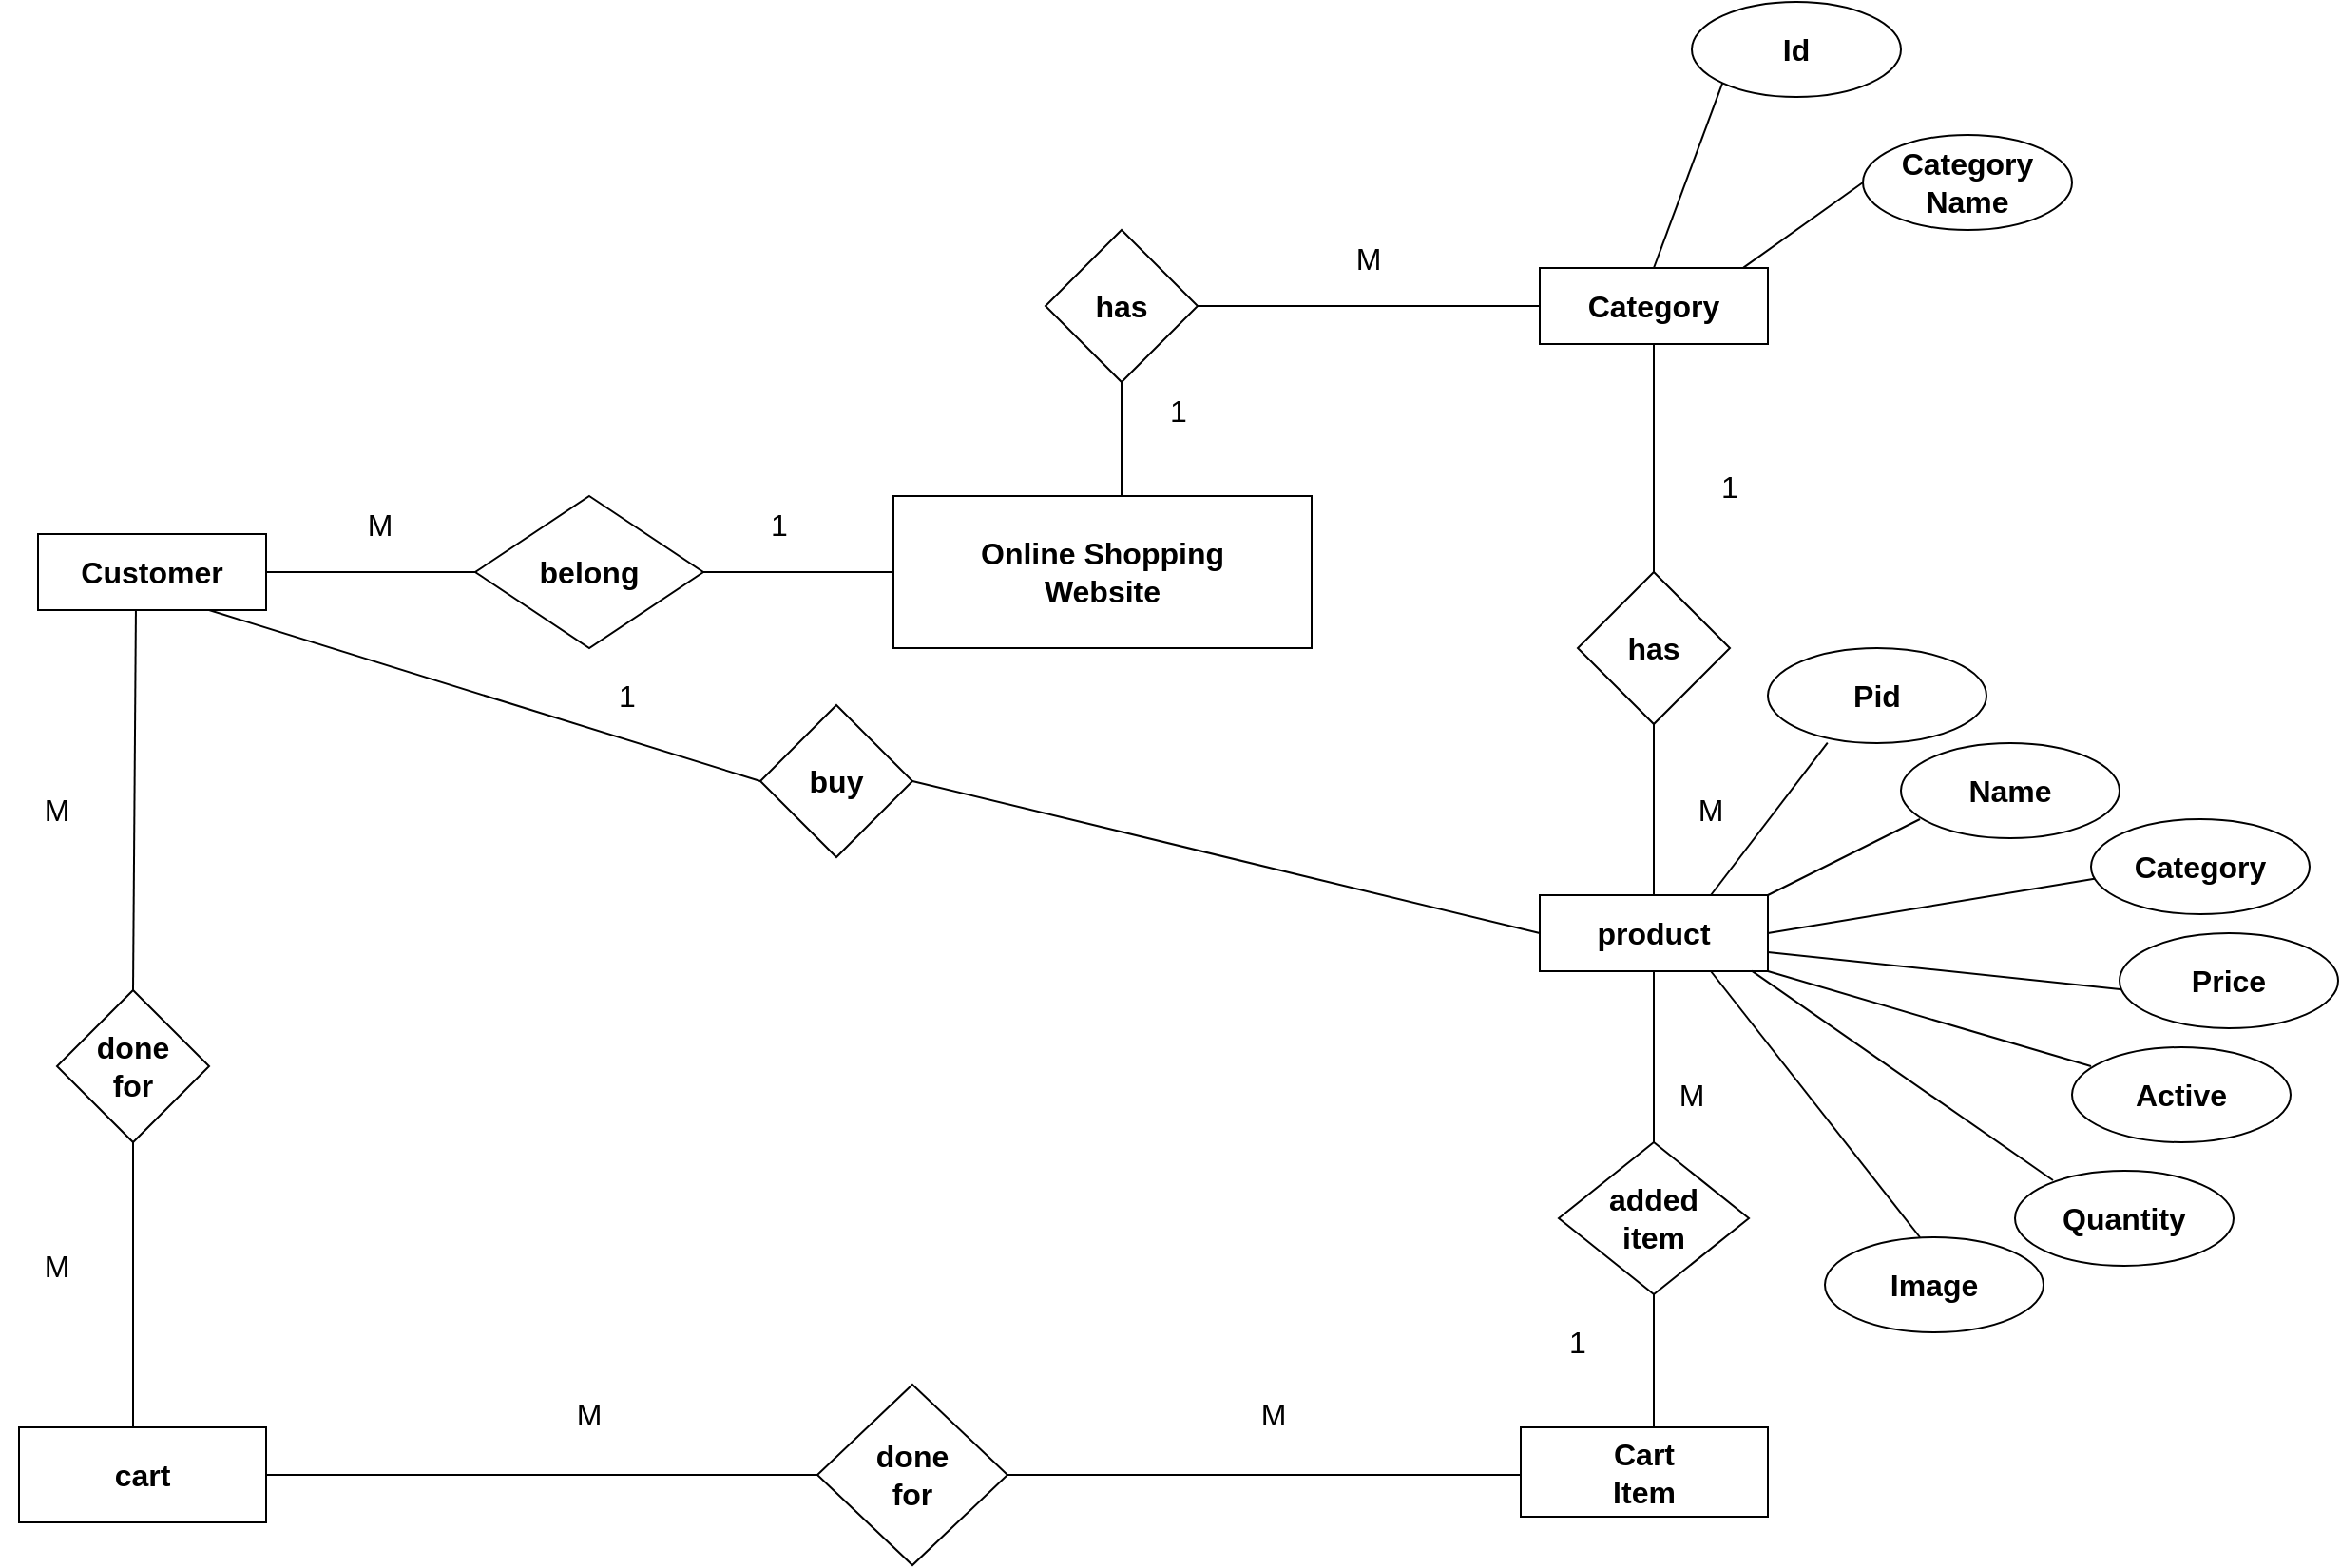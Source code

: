 <mxfile version="18.0.2" type="github">
  <diagram id="anVFt4ykGYceNuziveZ1" name="Page-1">
    <mxGraphModel dx="2586" dy="1944" grid="1" gridSize="10" guides="1" tooltips="1" connect="1" arrows="1" fold="1" page="1" pageScale="1" pageWidth="850" pageHeight="1100" math="0" shadow="0">
      <root>
        <mxCell id="0" />
        <mxCell id="1" parent="0" />
        <mxCell id="yYMZbEtgyaG03sluP8aX-1" value="&lt;b&gt;&lt;font style=&quot;font-size: 16px;&quot;&gt;Category&lt;/font&gt;&lt;/b&gt;" style="rounded=0;whiteSpace=wrap;html=1;" vertex="1" parent="1">
          <mxGeometry x="720" y="40" width="120" height="40" as="geometry" />
        </mxCell>
        <mxCell id="yYMZbEtgyaG03sluP8aX-2" value="&lt;b style=&quot;&quot;&gt;Online Shopping&lt;br&gt;Website&lt;/b&gt;" style="rounded=0;whiteSpace=wrap;html=1;fontSize=16;" vertex="1" parent="1">
          <mxGeometry x="380" y="160" width="220" height="80" as="geometry" />
        </mxCell>
        <mxCell id="yYMZbEtgyaG03sluP8aX-3" value="&lt;b&gt;belong&lt;/b&gt;" style="rhombus;whiteSpace=wrap;html=1;fontSize=16;" vertex="1" parent="1">
          <mxGeometry x="160" y="160" width="120" height="80" as="geometry" />
        </mxCell>
        <mxCell id="yYMZbEtgyaG03sluP8aX-4" value="" style="endArrow=none;html=1;rounded=0;fontSize=16;entryX=0;entryY=0.5;entryDx=0;entryDy=0;exitX=1;exitY=0.5;exitDx=0;exitDy=0;" edge="1" parent="1" source="yYMZbEtgyaG03sluP8aX-3" target="yYMZbEtgyaG03sluP8aX-2">
          <mxGeometry width="50" height="50" relative="1" as="geometry">
            <mxPoint x="290" y="230" as="sourcePoint" />
            <mxPoint x="340" y="180" as="targetPoint" />
          </mxGeometry>
        </mxCell>
        <mxCell id="yYMZbEtgyaG03sluP8aX-5" value="" style="endArrow=none;html=1;rounded=0;fontSize=16;entryX=0;entryY=0.5;entryDx=0;entryDy=0;" edge="1" parent="1" target="yYMZbEtgyaG03sluP8aX-3">
          <mxGeometry width="50" height="50" relative="1" as="geometry">
            <mxPoint x="50" y="200" as="sourcePoint" />
            <mxPoint x="160" y="170" as="targetPoint" />
          </mxGeometry>
        </mxCell>
        <mxCell id="yYMZbEtgyaG03sluP8aX-6" value="&lt;b&gt;Customer&lt;/b&gt;" style="rounded=0;whiteSpace=wrap;html=1;fontSize=16;" vertex="1" parent="1">
          <mxGeometry x="-70" y="180" width="120" height="40" as="geometry" />
        </mxCell>
        <mxCell id="yYMZbEtgyaG03sluP8aX-8" value="" style="endArrow=none;html=1;rounded=0;fontSize=16;entryX=0;entryY=0.5;entryDx=0;entryDy=0;" edge="1" parent="1" target="yYMZbEtgyaG03sluP8aX-1">
          <mxGeometry width="50" height="50" relative="1" as="geometry">
            <mxPoint x="540" y="60" as="sourcePoint" />
            <mxPoint x="630" y="30" as="targetPoint" />
          </mxGeometry>
        </mxCell>
        <mxCell id="yYMZbEtgyaG03sluP8aX-9" value="&lt;b&gt;has&lt;/b&gt;" style="rhombus;whiteSpace=wrap;html=1;fontSize=16;" vertex="1" parent="1">
          <mxGeometry x="460" y="20" width="80" height="80" as="geometry" />
        </mxCell>
        <mxCell id="yYMZbEtgyaG03sluP8aX-12" value="" style="endArrow=none;html=1;rounded=0;fontSize=16;entryX=0.5;entryY=1;entryDx=0;entryDy=0;" edge="1" parent="1" target="yYMZbEtgyaG03sluP8aX-9">
          <mxGeometry width="50" height="50" relative="1" as="geometry">
            <mxPoint x="500" y="160" as="sourcePoint" />
            <mxPoint x="240" y="20" as="targetPoint" />
          </mxGeometry>
        </mxCell>
        <mxCell id="yYMZbEtgyaG03sluP8aX-15" value="" style="endArrow=none;html=1;rounded=0;fontSize=16;entryX=0.5;entryY=1;entryDx=0;entryDy=0;" edge="1" parent="1" target="yYMZbEtgyaG03sluP8aX-1">
          <mxGeometry width="50" height="50" relative="1" as="geometry">
            <mxPoint x="780" y="200" as="sourcePoint" />
            <mxPoint x="780" y="120" as="targetPoint" />
          </mxGeometry>
        </mxCell>
        <mxCell id="yYMZbEtgyaG03sluP8aX-16" value="&lt;b&gt;has&lt;/b&gt;" style="rhombus;whiteSpace=wrap;html=1;fontSize=16;" vertex="1" parent="1">
          <mxGeometry x="740" y="200" width="80" height="80" as="geometry" />
        </mxCell>
        <mxCell id="yYMZbEtgyaG03sluP8aX-17" value="&lt;b&gt;product&lt;/b&gt;" style="rounded=0;whiteSpace=wrap;html=1;fontSize=16;" vertex="1" parent="1">
          <mxGeometry x="720" y="370" width="120" height="40" as="geometry" />
        </mxCell>
        <mxCell id="yYMZbEtgyaG03sluP8aX-18" value="" style="endArrow=none;html=1;rounded=0;fontSize=16;entryX=0.5;entryY=1;entryDx=0;entryDy=0;exitX=0.5;exitY=0;exitDx=0;exitDy=0;" edge="1" parent="1" source="yYMZbEtgyaG03sluP8aX-17" target="yYMZbEtgyaG03sluP8aX-16">
          <mxGeometry width="50" height="50" relative="1" as="geometry">
            <mxPoint x="530" y="420" as="sourcePoint" />
            <mxPoint x="580" y="370" as="targetPoint" />
          </mxGeometry>
        </mxCell>
        <mxCell id="yYMZbEtgyaG03sluP8aX-19" value="" style="endArrow=none;html=1;rounded=0;fontSize=16;entryX=0;entryY=0.5;entryDx=0;entryDy=0;exitX=1;exitY=0.5;exitDx=0;exitDy=0;" edge="1" parent="1" source="yYMZbEtgyaG03sluP8aX-20" target="yYMZbEtgyaG03sluP8aX-17">
          <mxGeometry width="50" height="50" relative="1" as="geometry">
            <mxPoint x="380" y="340" as="sourcePoint" />
            <mxPoint x="100" y="270" as="targetPoint" />
          </mxGeometry>
        </mxCell>
        <mxCell id="yYMZbEtgyaG03sluP8aX-20" value="&lt;b&gt;buy&lt;/b&gt;" style="rhombus;whiteSpace=wrap;html=1;fontSize=16;" vertex="1" parent="1">
          <mxGeometry x="310" y="270" width="80" height="80" as="geometry" />
        </mxCell>
        <mxCell id="yYMZbEtgyaG03sluP8aX-21" value="" style="endArrow=none;html=1;rounded=0;fontSize=16;entryX=0.75;entryY=1;entryDx=0;entryDy=0;exitX=0;exitY=0.5;exitDx=0;exitDy=0;" edge="1" parent="1" source="yYMZbEtgyaG03sluP8aX-20" target="yYMZbEtgyaG03sluP8aX-6">
          <mxGeometry width="50" height="50" relative="1" as="geometry">
            <mxPoint x="-80" y="370" as="sourcePoint" />
            <mxPoint x="-30" y="320" as="targetPoint" />
          </mxGeometry>
        </mxCell>
        <mxCell id="yYMZbEtgyaG03sluP8aX-22" value="" style="endArrow=none;html=1;rounded=0;fontSize=16;entryX=0.429;entryY=0.996;entryDx=0;entryDy=0;entryPerimeter=0;exitX=0.5;exitY=0;exitDx=0;exitDy=0;" edge="1" parent="1" source="yYMZbEtgyaG03sluP8aX-23" target="yYMZbEtgyaG03sluP8aX-6">
          <mxGeometry width="50" height="50" relative="1" as="geometry">
            <mxPoint x="-23" y="380" as="sourcePoint" />
            <mxPoint y="320" as="targetPoint" />
          </mxGeometry>
        </mxCell>
        <mxCell id="yYMZbEtgyaG03sluP8aX-23" value="&lt;b&gt;done&lt;br&gt;for&lt;/b&gt;" style="rhombus;whiteSpace=wrap;html=1;fontSize=16;" vertex="1" parent="1">
          <mxGeometry x="-60" y="420" width="80" height="80" as="geometry" />
        </mxCell>
        <mxCell id="yYMZbEtgyaG03sluP8aX-24" value="" style="endArrow=none;html=1;rounded=0;fontSize=16;entryX=0.5;entryY=1;entryDx=0;entryDy=0;" edge="1" parent="1" target="yYMZbEtgyaG03sluP8aX-23">
          <mxGeometry width="50" height="50" relative="1" as="geometry">
            <mxPoint x="-20" y="650" as="sourcePoint" />
            <mxPoint x="-10" y="530" as="targetPoint" />
          </mxGeometry>
        </mxCell>
        <mxCell id="yYMZbEtgyaG03sluP8aX-25" value="" style="endArrow=none;html=1;rounded=0;fontSize=16;entryX=0.5;entryY=1;entryDx=0;entryDy=0;startArrow=none;" edge="1" parent="1" source="yYMZbEtgyaG03sluP8aX-26" target="yYMZbEtgyaG03sluP8aX-17">
          <mxGeometry width="50" height="50" relative="1" as="geometry">
            <mxPoint x="780" y="560" as="sourcePoint" />
            <mxPoint x="800" y="450" as="targetPoint" />
          </mxGeometry>
        </mxCell>
        <mxCell id="yYMZbEtgyaG03sluP8aX-26" value="&lt;b&gt;added&lt;br&gt;item&lt;/b&gt;" style="rhombus;whiteSpace=wrap;html=1;fontSize=16;" vertex="1" parent="1">
          <mxGeometry x="730" y="500" width="100" height="80" as="geometry" />
        </mxCell>
        <mxCell id="yYMZbEtgyaG03sluP8aX-28" value="" style="endArrow=none;html=1;rounded=0;fontSize=16;entryX=0.5;entryY=1;entryDx=0;entryDy=0;" edge="1" parent="1" target="yYMZbEtgyaG03sluP8aX-26">
          <mxGeometry width="50" height="50" relative="1" as="geometry">
            <mxPoint x="780" y="650" as="sourcePoint" />
            <mxPoint x="690" y="620" as="targetPoint" />
          </mxGeometry>
        </mxCell>
        <mxCell id="yYMZbEtgyaG03sluP8aX-29" value="" style="endArrow=none;html=1;rounded=0;fontSize=16;entryX=0;entryY=0.5;entryDx=0;entryDy=0;exitX=1;exitY=0.5;exitDx=0;exitDy=0;" edge="1" parent="1" source="yYMZbEtgyaG03sluP8aX-30" target="yYMZbEtgyaG03sluP8aX-32">
          <mxGeometry width="50" height="50" relative="1" as="geometry">
            <mxPoint x="60" y="680" as="sourcePoint" />
            <mxPoint x="340" y="680" as="targetPoint" />
          </mxGeometry>
        </mxCell>
        <mxCell id="yYMZbEtgyaG03sluP8aX-30" value="&lt;b&gt;&lt;font style=&quot;font-size: 16px;&quot;&gt;cart&lt;/font&gt;&lt;/b&gt;" style="rounded=0;whiteSpace=wrap;html=1;fontSize=16;" vertex="1" parent="1">
          <mxGeometry x="-80" y="650" width="130" height="50" as="geometry" />
        </mxCell>
        <mxCell id="yYMZbEtgyaG03sluP8aX-32" value="&lt;b&gt;done&lt;br&gt;for&lt;/b&gt;" style="rhombus;whiteSpace=wrap;html=1;fontSize=16;" vertex="1" parent="1">
          <mxGeometry x="340" y="627.5" width="100" height="95" as="geometry" />
        </mxCell>
        <mxCell id="yYMZbEtgyaG03sluP8aX-34" value="" style="endArrow=none;html=1;rounded=0;fontSize=16;exitX=1;exitY=0.5;exitDx=0;exitDy=0;" edge="1" parent="1" source="yYMZbEtgyaG03sluP8aX-32">
          <mxGeometry width="50" height="50" relative="1" as="geometry">
            <mxPoint x="550" y="700" as="sourcePoint" />
            <mxPoint x="710" y="675" as="targetPoint" />
          </mxGeometry>
        </mxCell>
        <mxCell id="yYMZbEtgyaG03sluP8aX-35" value="" style="endArrow=none;html=1;rounded=0;fontSize=16;exitX=0.893;exitY=-0.004;exitDx=0;exitDy=0;exitPerimeter=0;entryX=0;entryY=0.5;entryDx=0;entryDy=0;" edge="1" parent="1" source="yYMZbEtgyaG03sluP8aX-1" target="yYMZbEtgyaG03sluP8aX-36">
          <mxGeometry width="50" height="50" relative="1" as="geometry">
            <mxPoint x="790" y="30" as="sourcePoint" />
            <mxPoint x="870" y="-40" as="targetPoint" />
          </mxGeometry>
        </mxCell>
        <mxCell id="yYMZbEtgyaG03sluP8aX-36" value="&lt;b&gt;Category&lt;br&gt;Name&lt;/b&gt;" style="ellipse;whiteSpace=wrap;html=1;fontSize=16;" vertex="1" parent="1">
          <mxGeometry x="890" y="-30" width="110" height="50" as="geometry" />
        </mxCell>
        <mxCell id="yYMZbEtgyaG03sluP8aX-37" value="&lt;b&gt;Id&lt;/b&gt;" style="ellipse;whiteSpace=wrap;html=1;fontSize=16;" vertex="1" parent="1">
          <mxGeometry x="800" y="-100" width="110" height="50" as="geometry" />
        </mxCell>
        <mxCell id="yYMZbEtgyaG03sluP8aX-38" value="" style="endArrow=none;html=1;rounded=0;fontSize=16;entryX=0;entryY=1;entryDx=0;entryDy=0;exitX=0.5;exitY=0;exitDx=0;exitDy=0;" edge="1" parent="1" source="yYMZbEtgyaG03sluP8aX-1" target="yYMZbEtgyaG03sluP8aX-37">
          <mxGeometry width="50" height="50" relative="1" as="geometry">
            <mxPoint x="790" y="30" as="sourcePoint" />
            <mxPoint x="500" y="-150" as="targetPoint" />
          </mxGeometry>
        </mxCell>
        <mxCell id="yYMZbEtgyaG03sluP8aX-39" value="" style="endArrow=none;html=1;rounded=0;fontSize=16;exitX=0.75;exitY=0;exitDx=0;exitDy=0;entryX=0.273;entryY=0.997;entryDx=0;entryDy=0;entryPerimeter=0;" edge="1" parent="1" source="yYMZbEtgyaG03sluP8aX-17" target="yYMZbEtgyaG03sluP8aX-40">
          <mxGeometry width="50" height="50" relative="1" as="geometry">
            <mxPoint x="870" y="360" as="sourcePoint" />
            <mxPoint x="890" y="300" as="targetPoint" />
          </mxGeometry>
        </mxCell>
        <mxCell id="yYMZbEtgyaG03sluP8aX-40" value="&lt;b&gt;Pid&lt;/b&gt;" style="ellipse;whiteSpace=wrap;html=1;fontSize=16;" vertex="1" parent="1">
          <mxGeometry x="840" y="240" width="115" height="50" as="geometry" />
        </mxCell>
        <mxCell id="yYMZbEtgyaG03sluP8aX-41" value="" style="endArrow=none;html=1;rounded=0;fontSize=16;exitX=1;exitY=0;exitDx=0;exitDy=0;" edge="1" parent="1" source="yYMZbEtgyaG03sluP8aX-17">
          <mxGeometry width="50" height="50" relative="1" as="geometry">
            <mxPoint x="1020" y="400" as="sourcePoint" />
            <mxPoint x="920" y="330" as="targetPoint" />
          </mxGeometry>
        </mxCell>
        <mxCell id="yYMZbEtgyaG03sluP8aX-43" value="&lt;b&gt;Name&lt;/b&gt;" style="ellipse;whiteSpace=wrap;html=1;fontSize=16;" vertex="1" parent="1">
          <mxGeometry x="910" y="290" width="115" height="50" as="geometry" />
        </mxCell>
        <mxCell id="yYMZbEtgyaG03sluP8aX-44" value="" style="endArrow=none;html=1;rounded=0;fontSize=16;exitX=1;exitY=0.5;exitDx=0;exitDy=0;" edge="1" parent="1" source="yYMZbEtgyaG03sluP8aX-17">
          <mxGeometry width="50" height="50" relative="1" as="geometry">
            <mxPoint x="710" y="560" as="sourcePoint" />
            <mxPoint x="1020" y="360" as="targetPoint" />
          </mxGeometry>
        </mxCell>
        <mxCell id="yYMZbEtgyaG03sluP8aX-45" value="&lt;b&gt;Category&lt;/b&gt;" style="ellipse;whiteSpace=wrap;html=1;fontSize=16;" vertex="1" parent="1">
          <mxGeometry x="1010" y="330" width="115" height="50" as="geometry" />
        </mxCell>
        <mxCell id="yYMZbEtgyaG03sluP8aX-46" value="" style="endArrow=none;html=1;rounded=0;fontSize=16;exitX=1;exitY=0.75;exitDx=0;exitDy=0;" edge="1" parent="1" source="yYMZbEtgyaG03sluP8aX-17">
          <mxGeometry width="50" height="50" relative="1" as="geometry">
            <mxPoint x="710" y="420" as="sourcePoint" />
            <mxPoint x="1030" y="420" as="targetPoint" />
          </mxGeometry>
        </mxCell>
        <mxCell id="yYMZbEtgyaG03sluP8aX-47" value="&lt;b&gt;Price&lt;/b&gt;" style="ellipse;whiteSpace=wrap;html=1;fontSize=16;" vertex="1" parent="1">
          <mxGeometry x="1025" y="390" width="115" height="50" as="geometry" />
        </mxCell>
        <mxCell id="yYMZbEtgyaG03sluP8aX-48" value="" style="endArrow=none;html=1;rounded=0;fontSize=16;exitX=1;exitY=1;exitDx=0;exitDy=0;" edge="1" parent="1" source="yYMZbEtgyaG03sluP8aX-17">
          <mxGeometry width="50" height="50" relative="1" as="geometry">
            <mxPoint x="960" y="500" as="sourcePoint" />
            <mxPoint x="1010" y="460" as="targetPoint" />
          </mxGeometry>
        </mxCell>
        <mxCell id="yYMZbEtgyaG03sluP8aX-49" value="&lt;b&gt;Active&lt;/b&gt;" style="ellipse;whiteSpace=wrap;html=1;fontSize=16;" vertex="1" parent="1">
          <mxGeometry x="1000" y="450" width="115" height="50" as="geometry" />
        </mxCell>
        <mxCell id="yYMZbEtgyaG03sluP8aX-50" value="" style="endArrow=none;html=1;rounded=0;fontSize=16;exitX=0.929;exitY=0.996;exitDx=0;exitDy=0;exitPerimeter=0;" edge="1" parent="1" source="yYMZbEtgyaG03sluP8aX-17">
          <mxGeometry width="50" height="50" relative="1" as="geometry">
            <mxPoint x="710" y="560" as="sourcePoint" />
            <mxPoint x="990" y="520" as="targetPoint" />
          </mxGeometry>
        </mxCell>
        <mxCell id="yYMZbEtgyaG03sluP8aX-51" value="&lt;b&gt;Quantity&lt;/b&gt;" style="ellipse;whiteSpace=wrap;html=1;fontSize=16;" vertex="1" parent="1">
          <mxGeometry x="970" y="515" width="115" height="50" as="geometry" />
        </mxCell>
        <mxCell id="yYMZbEtgyaG03sluP8aX-52" value="" style="endArrow=none;html=1;rounded=0;fontSize=16;entryX=0.75;entryY=1;entryDx=0;entryDy=0;" edge="1" parent="1" target="yYMZbEtgyaG03sluP8aX-17">
          <mxGeometry width="50" height="50" relative="1" as="geometry">
            <mxPoint x="920" y="550" as="sourcePoint" />
            <mxPoint x="890" y="490" as="targetPoint" />
          </mxGeometry>
        </mxCell>
        <mxCell id="yYMZbEtgyaG03sluP8aX-53" value="&lt;b&gt;Image&lt;/b&gt;" style="ellipse;whiteSpace=wrap;html=1;fontSize=16;" vertex="1" parent="1">
          <mxGeometry x="870" y="550" width="115" height="50" as="geometry" />
        </mxCell>
        <mxCell id="yYMZbEtgyaG03sluP8aX-54" value="&lt;b&gt;Cart&lt;br&gt;Item&lt;/b&gt;" style="rounded=0;whiteSpace=wrap;html=1;fontSize=16;" vertex="1" parent="1">
          <mxGeometry x="710" y="650" width="130" height="47" as="geometry" />
        </mxCell>
        <mxCell id="yYMZbEtgyaG03sluP8aX-55" value="M" style="text;html=1;strokeColor=none;fillColor=none;align=center;verticalAlign=middle;whiteSpace=wrap;rounded=0;fontSize=16;" vertex="1" parent="1">
          <mxGeometry x="600" y="20" width="60" height="30" as="geometry" />
        </mxCell>
        <mxCell id="yYMZbEtgyaG03sluP8aX-56" value="M" style="text;html=1;strokeColor=none;fillColor=none;align=center;verticalAlign=middle;whiteSpace=wrap;rounded=0;fontSize=16;" vertex="1" parent="1">
          <mxGeometry x="780" y="310" width="60" height="30" as="geometry" />
        </mxCell>
        <mxCell id="yYMZbEtgyaG03sluP8aX-57" value="M" style="text;html=1;strokeColor=none;fillColor=none;align=center;verticalAlign=middle;whiteSpace=wrap;rounded=0;fontSize=16;" vertex="1" parent="1">
          <mxGeometry x="770" y="460" width="60" height="30" as="geometry" />
        </mxCell>
        <mxCell id="yYMZbEtgyaG03sluP8aX-58" value="M" style="text;html=1;strokeColor=none;fillColor=none;align=center;verticalAlign=middle;whiteSpace=wrap;rounded=0;fontSize=16;" vertex="1" parent="1">
          <mxGeometry x="550" y="627.5" width="60" height="30" as="geometry" />
        </mxCell>
        <mxCell id="yYMZbEtgyaG03sluP8aX-59" value="M" style="text;html=1;strokeColor=none;fillColor=none;align=center;verticalAlign=middle;whiteSpace=wrap;rounded=0;fontSize=16;" vertex="1" parent="1">
          <mxGeometry x="190" y="627.5" width="60" height="30" as="geometry" />
        </mxCell>
        <mxCell id="yYMZbEtgyaG03sluP8aX-60" value="M" style="text;html=1;strokeColor=none;fillColor=none;align=center;verticalAlign=middle;whiteSpace=wrap;rounded=0;fontSize=16;" vertex="1" parent="1">
          <mxGeometry x="-90" y="310" width="60" height="30" as="geometry" />
        </mxCell>
        <mxCell id="yYMZbEtgyaG03sluP8aX-61" value="M" style="text;html=1;strokeColor=none;fillColor=none;align=center;verticalAlign=middle;whiteSpace=wrap;rounded=0;fontSize=16;" vertex="1" parent="1">
          <mxGeometry x="-90" y="550" width="60" height="30" as="geometry" />
        </mxCell>
        <mxCell id="yYMZbEtgyaG03sluP8aX-62" value="M" style="text;html=1;strokeColor=none;fillColor=none;align=center;verticalAlign=middle;whiteSpace=wrap;rounded=0;fontSize=16;" vertex="1" parent="1">
          <mxGeometry x="80" y="160" width="60" height="30" as="geometry" />
        </mxCell>
        <mxCell id="yYMZbEtgyaG03sluP8aX-63" value="1" style="text;html=1;strokeColor=none;fillColor=none;align=center;verticalAlign=middle;whiteSpace=wrap;rounded=0;fontSize=16;" vertex="1" parent="1">
          <mxGeometry x="290" y="160" width="60" height="30" as="geometry" />
        </mxCell>
        <mxCell id="yYMZbEtgyaG03sluP8aX-64" value="1" style="text;html=1;strokeColor=none;fillColor=none;align=center;verticalAlign=middle;whiteSpace=wrap;rounded=0;fontSize=16;" vertex="1" parent="1">
          <mxGeometry x="210" y="250" width="60" height="30" as="geometry" />
        </mxCell>
        <mxCell id="yYMZbEtgyaG03sluP8aX-65" value="1" style="text;html=1;strokeColor=none;fillColor=none;align=center;verticalAlign=middle;whiteSpace=wrap;rounded=0;fontSize=16;" vertex="1" parent="1">
          <mxGeometry x="500" y="100" width="60" height="30" as="geometry" />
        </mxCell>
        <mxCell id="yYMZbEtgyaG03sluP8aX-67" value="1" style="text;html=1;strokeColor=none;fillColor=none;align=center;verticalAlign=middle;whiteSpace=wrap;rounded=0;fontSize=16;" vertex="1" parent="1">
          <mxGeometry x="710" y="590" width="60" height="30" as="geometry" />
        </mxCell>
        <mxCell id="yYMZbEtgyaG03sluP8aX-68" value="1" style="text;html=1;strokeColor=none;fillColor=none;align=center;verticalAlign=middle;whiteSpace=wrap;rounded=0;fontSize=16;" vertex="1" parent="1">
          <mxGeometry x="790" y="140" width="60" height="30" as="geometry" />
        </mxCell>
      </root>
    </mxGraphModel>
  </diagram>
</mxfile>
